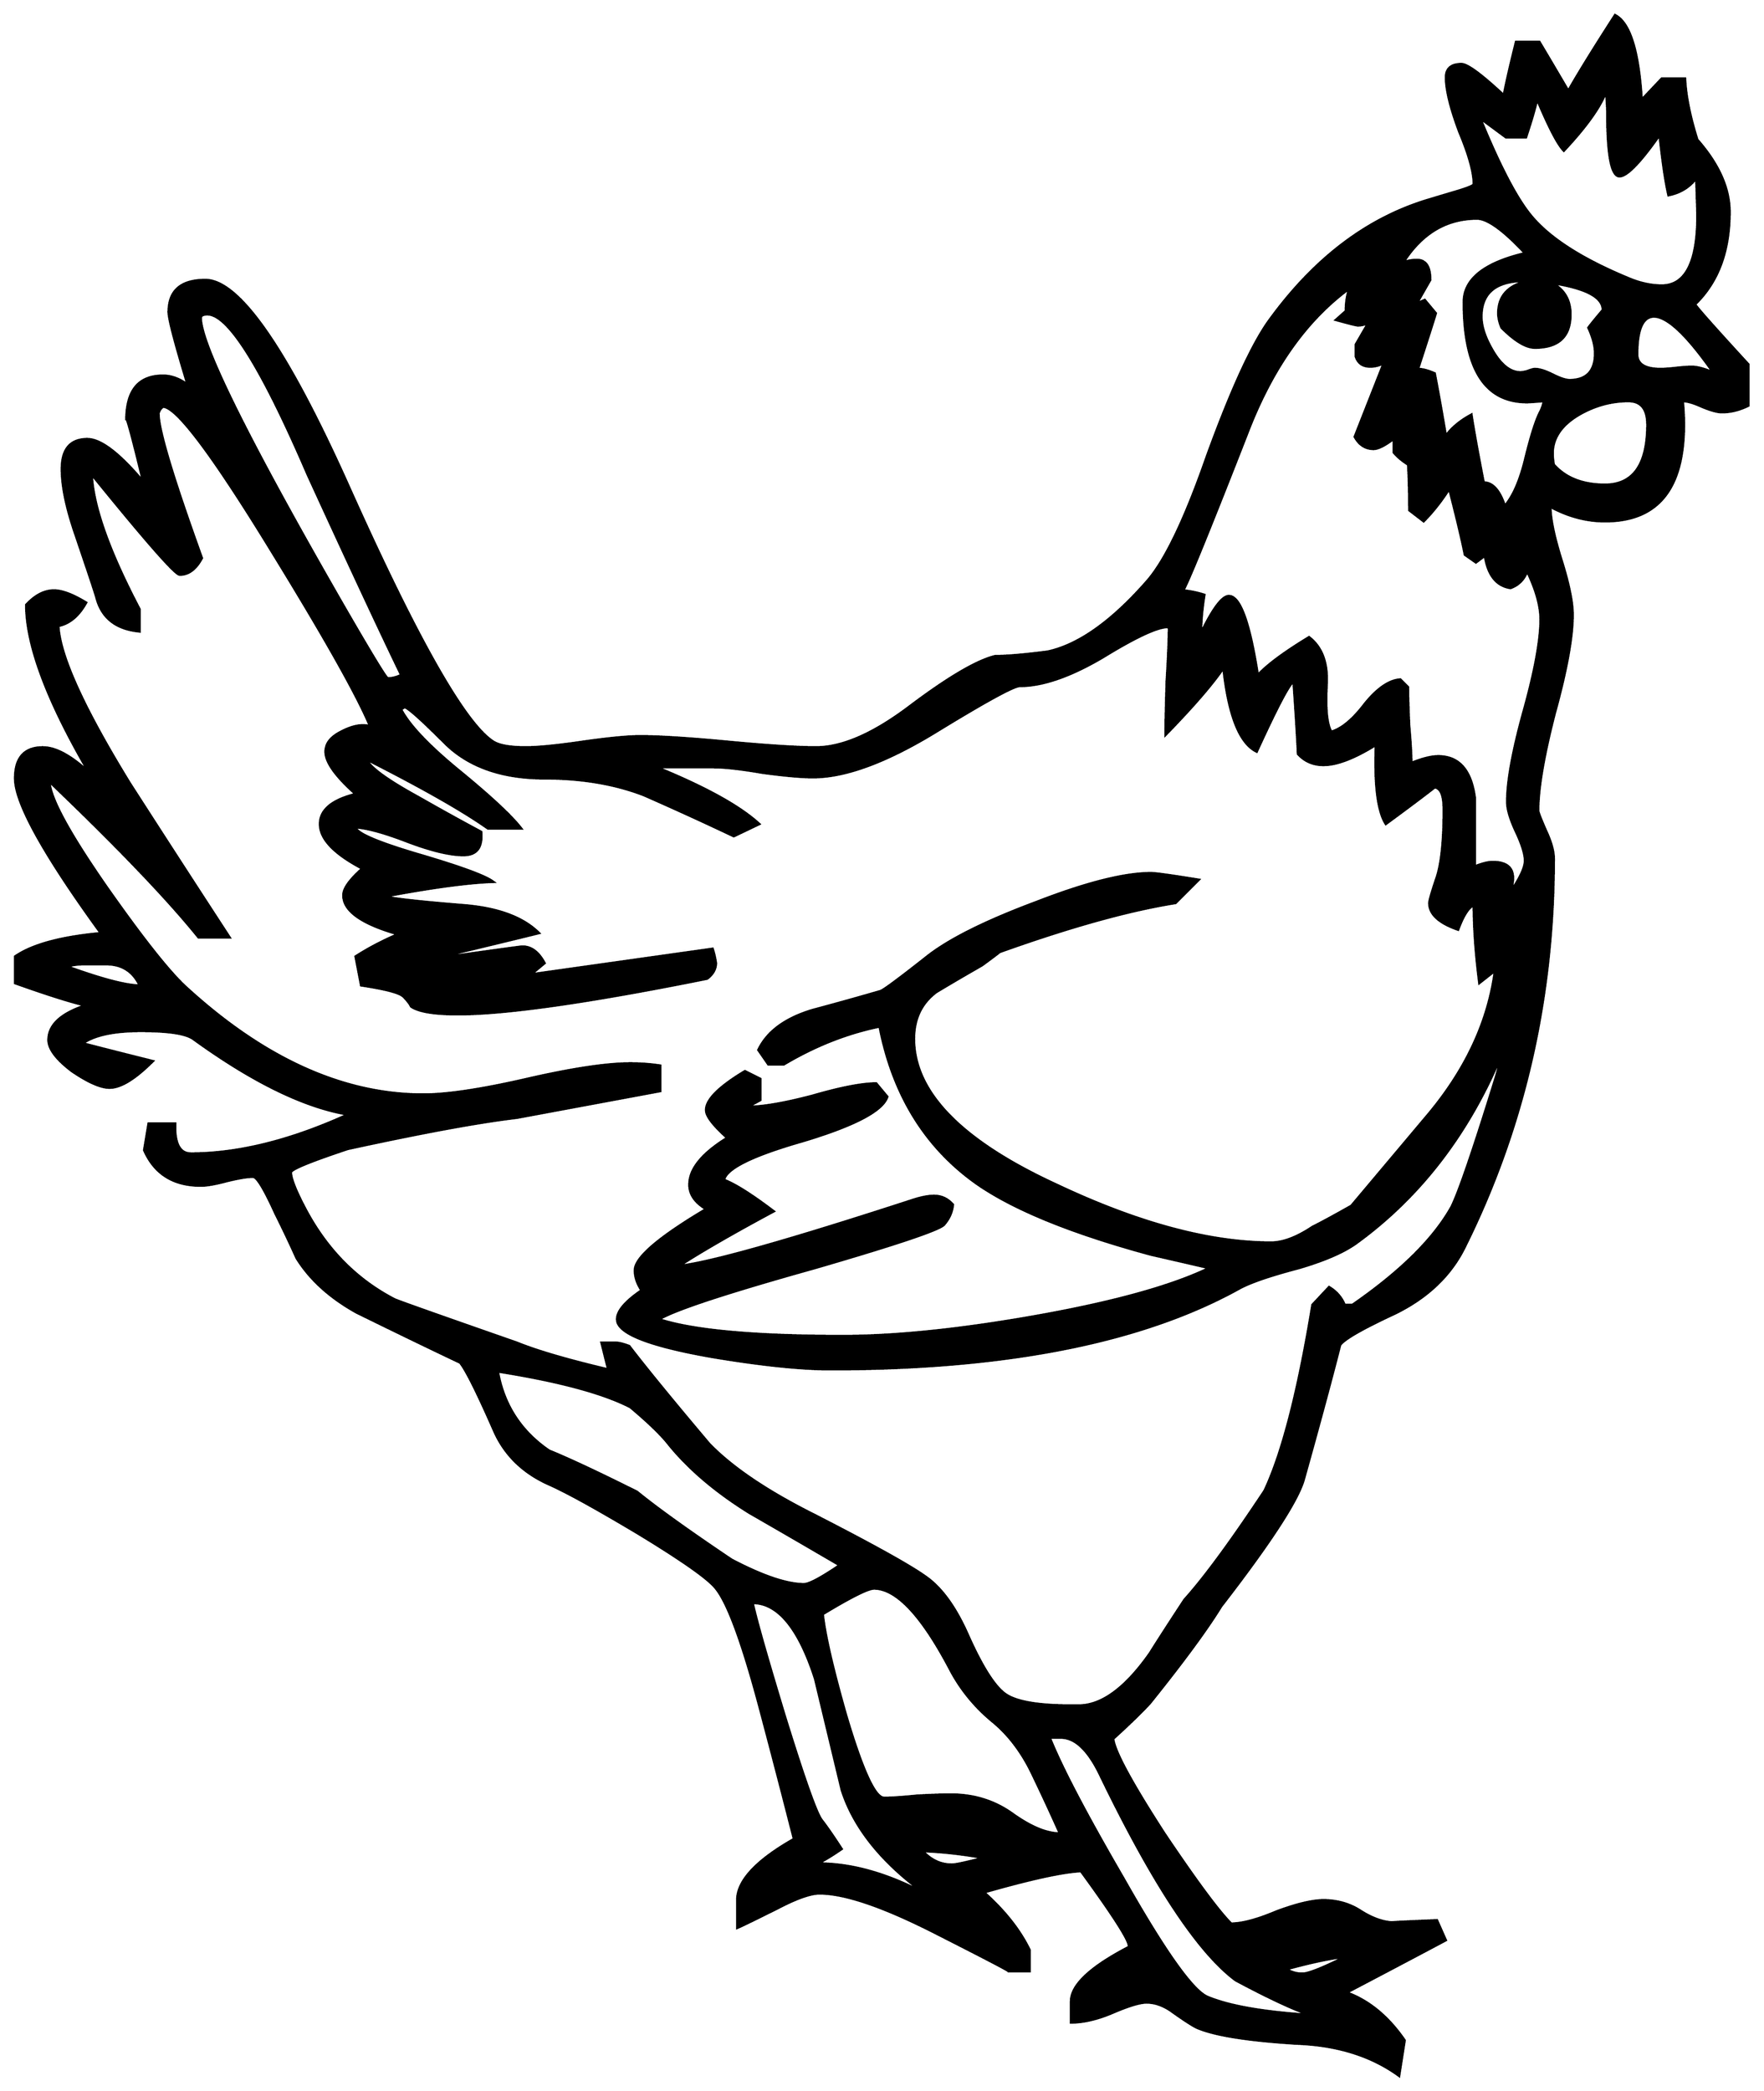 


\begin{tikzpicture}[y=0.80pt, x=0.80pt, yscale=-1.0, xscale=1.0, inner sep=0pt, outer sep=0pt]
\begin{scope}[shift={(100.0,1644.0)},nonzero rule]
  \path[draw=.,fill=.,line width=1.600pt] (1622.0,-1095.0) ..
    controls (1614.0,-1091.0) and (1606.0,-1089.0) ..
    (1598.0,-1089.0) .. controls (1594.0,-1089.0) and
    (1588.0,-1090.667) .. (1580.0,-1094.0) .. controls
    (1572.667,-1097.333) and (1567.0,-1099.0) .. (1563.0,-1099.0) ..
    controls (1563.667,-1091.0) and (1564.0,-1084.0) ..
    (1564.0,-1078.0) .. controls (1564.0,-1020.0) and
    (1540.333,-991.0) .. (1493.0,-991.0) .. controls
    (1476.333,-991.0) and (1460.0,-995.333) .. (1444.0,-1004.0) ..
    controls (1444.0,-993.333) and (1447.333,-977.333) ..
    (1454.0,-956.0) .. controls (1460.667,-934.667) and
    (1464.0,-918.333) .. (1464.0,-907.0) .. controls
    (1464.0,-887.0) and (1458.667,-857.667) .. (1448.0,-819.0) ..
    controls (1438.0,-780.333) and (1433.0,-751.0) ..
    (1433.0,-731.0) .. controls (1433.0,-729.667) and
    (1435.333,-723.667) .. (1440.0,-713.0) .. controls
    (1444.667,-703.0) and (1447.0,-694.667) .. (1447.0,-688.0) ..
    controls (1447.0,-562.0) and (1420.0,-445.0) ..
    (1366.0,-337.0) .. controls (1353.333,-312.333) and
    (1332.667,-293.0) .. (1304.0,-279.0) .. controls
    (1275.333,-265.667) and (1259.0,-256.333) .. (1255.0,-251.0) ..
    controls (1247.0,-219.667) and (1236.0,-179.0) ..
    (1222.0,-129.0) .. controls (1216.0,-109.667) and
    (1191.333,-72.0) .. (1148.0,-16.0) .. controls (1135.333,4.667)
    and (1114.0,33.667) .. (1084.0,71.0) .. controls (1076.667,79.0)
    and (1065.667,89.667) .. (1051.0,103.0) .. controls
    (1052.333,114.333) and (1067.667,142.667) .. (1097.0,188.0) ..
    controls (1125.667,230.667) and (1145.667,257.667) .. (1157.0,269.0)
    .. controls (1167.0,269.0) and (1180.667,265.333) ..
    (1198.0,258.0) .. controls (1216.0,251.333) and (1230.0,248.0)
    .. (1240.0,248.0) .. controls (1252.667,248.0) and
    (1264.0,251.333) .. (1274.0,258.0) .. controls (1284.667,264.667)
    and (1294.667,268.0) .. (1304.0,268.0) .. controls
    (1296.0,268.0) and (1308.667,267.333) .. (1342.0,266.0) --
    (1350.0,284.0) .. controls (1330.0,294.667) and (1300.333,310.333)
    .. (1261.0,331.0) .. controls (1281.0,338.333) and
    (1298.333,352.667) .. (1313.0,374.0) -- (1308.0,406.0) ..
    controls (1283.333,388.0) and (1252.667,378.333) .. (1216.0,377.0)
    .. controls (1172.667,374.333) and (1143.0,369.667) ..
    (1127.0,363.0) .. controls (1123.667,361.667) and (1116.333,357.0)
    .. (1105.0,349.0) .. controls (1097.0,343.0) and
    (1089.0,340.0) .. (1081.0,340.0) .. controls (1075.0,340.0)
    and (1065.0,343.0) .. (1051.0,349.0) .. controls
    (1037.0,355.0) and (1024.333,358.0) .. (1013.0,358.0) --
    (1013.0,339.0) .. controls (1013.0,324.333) and (1030.333,308.0)
    .. (1065.0,290.0) -- (1065.0,289.0) .. controls
    (1065.0,283.667) and (1050.667,261.333) .. (1022.0,222.0) ..
    controls (1006.0,222.667) and (977.0,229.0) .. (935.0,241.0)
    .. controls (953.667,257.667) and (967.333,275.0) .. (976.0,293.0)
    -- (976.0,312.0) -- (957.0,312.0) .. controls (958.333,312.0)
    and (936.0,300.333) .. (890.0,277.0) .. controls (844.0,253.667)
    and (809.667,242.0) .. (787.0,242.0) .. controls (779.0,242.0)
    and (766.667,246.333) .. (750.0,255.0) .. controls (728.667,265.667)
    and (716.333,271.667) .. (713.0,273.0) -- (713.0,248.0) ..
    controls (713.0,230.667) and (730.0,212.333) .. (764.0,193.0) ..
    controls (754.0,153.667) and (743.667,114.0) .. (733.0,74.0) ..
    controls (717.667,16.667) and (704.667,-18.667) .. (694.0,-32.0) ..
    controls (687.333,-40.667) and (663.667,-57.333) .. (623.0,-82.0) ..
    controls (585.0,-104.667) and (558.333,-119.333) .. (543.0,-126.0)
    .. controls (519.667,-136.667) and (503.333,-153.0) ..
    (494.0,-175.0) .. controls (479.333,-208.333) and (469.333,-228.333)
    .. (464.0,-235.0) .. controls (438.667,-247.0) and
    (407.667,-262.0) .. (371.0,-280.0) .. controls (347.0,-293.333)
    and (329.0,-309.667) .. (317.0,-329.0) .. controls
    (311.0,-342.333) and (304.667,-355.667) .. (298.0,-369.0) ..
    controls (288.0,-391.0) and (281.333,-402.0) .. (278.0,-402.0)
    .. controls (272.667,-402.0) and (264.667,-400.667) ..
    (254.0,-398.0) .. controls (244.0,-395.333) and (236.333,-394.0)
    .. (231.0,-394.0) .. controls (206.333,-394.0) and
    (189.333,-404.667) .. (180.0,-426.0) -- (184.0,-450.0) --
    (208.0,-450.0) .. controls (207.333,-432.0) and (212.0,-423.0)
    .. (222.0,-423.0) .. controls (264.667,-423.0) and
    (311.667,-434.667) .. (363.0,-458.0) .. controls (323.667,-464.667)
    and (277.333,-487.333) .. (224.0,-526.0) .. controls
    (217.333,-530.667) and (201.667,-533.0) .. (177.0,-533.0) ..
    controls (153.0,-533.0) and (135.667,-529.333) .. (125.0,-522.0)
    .. controls (140.333,-518.0) and (161.333,-512.667) ..
    (188.0,-506.0) .. controls (172.0,-490.0) and (159.0,-482.0)
    .. (149.0,-482.0) .. controls (141.0,-482.0) and
    (129.667,-487.0) .. (115.0,-497.0) .. controls (101.0,-507.667)
    and (94.0,-517.0) .. (94.0,-525.0) .. controls (94.0,-538.333)
    and (105.0,-548.667) .. (127.0,-556.0) .. controls
    (113.0,-559.333) and (92.0,-566.0) .. (64.0,-576.0) --
    (64.0,-600.0) .. controls (79.333,-610.667) and (105.0,-617.667)
    .. (141.0,-621.0) .. controls (89.667,-691.667) and
    (64.0,-738.0) .. (64.0,-760.0) .. controls (64.0,-778.667) and
    (72.333,-788.0) .. (89.0,-788.0) .. controls (100.333,-788.0)
    and (114.0,-780.667) .. (130.0,-766.0) .. controls
    (92.667,-830.0) and (74.0,-880.0) .. (74.0,-916.0) .. controls
    (82.0,-924.667) and (90.333,-929.0) .. (99.0,-929.0) .. controls
    (106.333,-929.0) and (116.0,-925.333) .. (128.0,-918.0) ..
    controls (121.333,-906.0) and (113.0,-899.0) .. (103.0,-897.0)
    .. controls (104.333,-870.333) and (125.667,-823.333) ..
    (167.0,-756.0) .. controls (197.0,-709.333) and (227.0,-663.0)
    .. (257.0,-617.0) -- (229.0,-617.0) .. controls
    (201.667,-651.0) and (157.0,-697.667) .. (95.0,-757.0) ..
    controls (95.667,-742.333) and (112.667,-711.0) .. (146.0,-663.0)
    .. controls (177.333,-618.333) and (200.667,-588.667) ..
    (216.0,-574.0) .. controls (286.667,-508.667) and (358.333,-476.0)
    .. (431.0,-476.0) .. controls (452.333,-476.0) and
    (483.333,-480.667) .. (524.0,-490.0) .. controls (564.667,-499.333)
    and (595.667,-504.0) .. (617.0,-504.0) .. controls
    (626.333,-504.0) and (635.333,-503.333) .. (644.0,-502.0) --
    (644.0,-479.0) .. controls (615.333,-473.667) and (572.333,-465.667)
    .. (515.0,-455.0) .. controls (481.0,-451.0) and
    (430.333,-441.667) .. (363.0,-427.0) .. controls (329.0,-415.667)
    and (312.0,-408.667) .. (312.0,-406.0) .. controls
    (312.0,-400.667) and (316.0,-390.333) .. (324.0,-375.0) ..
    controls (343.333,-337.667) and (370.333,-310.0) .. (405.0,-292.0)
    .. controls (407.667,-290.667) and (444.333,-277.667) ..
    (515.0,-253.0) .. controls (533.0,-245.667) and (560.333,-237.667)
    .. (597.0,-229.0) -- (591.0,-253.0) -- (604.0,-253.0) ..
    controls (606.667,-253.0) and (610.667,-252.0) .. (616.0,-250.0)
    .. controls (631.333,-230.0) and (655.333,-200.667) ..
    (688.0,-162.0) .. controls (708.667,-140.667) and (740.333,-119.333)
    .. (783.0,-98.0) .. controls (835.0,-71.333) and (868.0,-53.0)
    .. (882.0,-43.0) .. controls (896.667,-33.0) and (909.667,-15.0)
    .. (921.0,11.0) .. controls (933.0,37.667) and (943.667,54.667) ..
    (953.0,62.0) .. controls (962.333,69.333) and (982.333,73.0) ..
    (1013.0,73.0) -- (1020.0,73.0) .. controls (1040.667,73.0) and
    (1062.0,57.333) .. (1084.0,26.0) .. controls (1090.667,15.333) and
    (1101.0,-0.667) .. (1115.0,-22.0) .. controls (1133.0,-42.0)
    and (1157.0,-74.667) .. (1187.0,-120.0) .. controls
    (1203.0,-154.0) and (1217.333,-209.667) .. (1230.0,-287.0) --
    (1245.0,-303.0) .. controls (1251.667,-299.0) and
    (1256.333,-293.667) .. (1259.0,-287.0) -- (1266.0,-287.0) ..
    controls (1309.333,-317.0) and (1339.0,-346.333) ..
    (1355.0,-375.0) .. controls (1361.667,-388.333) and
    (1375.0,-427.333) .. (1395.0,-492.0) .. controls
    (1397.667,-501.333) and (1399.667,-508.667) .. (1401.0,-514.0) ..
    controls (1371.0,-441.333) and (1327.0,-384.0) ..
    (1269.0,-342.0) .. controls (1257.667,-334.0) and
    (1240.667,-326.667) .. (1218.0,-320.0) .. controls
    (1192.667,-313.333) and (1175.0,-307.333) .. (1165.0,-302.0) ..
    controls (1077.667,-253.333) and (955.0,-229.0) ..
    (797.0,-229.0) .. controls (770.333,-229.0) and (735.0,-232.667)
    .. (691.0,-240.0) .. controls (633.667,-250.0) and
    (605.0,-261.333) .. (605.0,-274.0) .. controls (605.0,-281.333)
    and (612.333,-290.0) .. (627.0,-300.0) .. controls
    (623.0,-306.0) and (621.0,-312.0) .. (621.0,-318.0) ..
    controls (621.0,-329.333) and (642.333,-347.667) .. (685.0,-373.0)
    .. controls (675.0,-379.0) and (670.0,-386.333) ..
    (670.0,-395.0) .. controls (670.0,-409.0) and (681.333,-423.0)
    .. (704.0,-437.0) .. controls (691.333,-448.333) and
    (685.0,-456.667) .. (685.0,-462.0) .. controls (685.0,-471.333)
    and (696.667,-483.0) .. (720.0,-497.0) -- (734.0,-490.0) --
    (734.0,-471.0) -- (723.0,-465.0) .. controls (736.333,-465.0)
    and (755.667,-468.333) .. (781.0,-475.0) .. controls
    (806.333,-482.333) and (825.333,-486.0) .. (838.0,-486.0) --
    (848.0,-474.0) .. controls (844.0,-461.333) and (818.667,-448.0)
    .. (772.0,-434.0) .. controls (725.333,-420.667) and
    (701.667,-408.667) .. (701.0,-398.0) -- (702.0,-399.0) ..
    controls (712.0,-395.0) and (726.667,-385.667) .. (746.0,-371.0)
    .. controls (710.0,-351.667) and (681.667,-335.333) ..
    (661.0,-322.0) .. controls (689.667,-325.333) and (759.333,-345.0)
    .. (870.0,-381.0) .. controls (878.0,-383.667) and
    (884.667,-385.0) .. (890.0,-385.0) .. controls (896.667,-385.0)
    and (902.333,-382.333) .. (907.0,-377.0) .. controls
    (906.333,-370.333) and (903.667,-364.333) .. (899.0,-359.0) ..
    controls (895.0,-354.333) and (856.333,-341.333) .. (783.0,-320.0)
    .. controls (704.333,-298.0) and (657.667,-282.667) ..
    (643.0,-274.0) .. controls (673.667,-264.0) and (728.667,-259.0)
    .. (808.0,-259.0) .. controls (854.667,-259.0) and
    (910.667,-264.667) .. (976.0,-276.0) .. controls (1048.667,-288.667)
    and (1102.333,-303.333) .. (1137.0,-320.0) .. controls
    (1125.667,-322.667) and (1108.333,-326.667) .. (1085.0,-332.0) ..
    controls (1013.667,-351.333) and (961.333,-372.667) ..
    (928.0,-396.0) .. controls (882.0,-428.667) and (853.0,-475.667)
    .. (841.0,-537.0) .. controls (811.667,-531.0) and
    (783.0,-519.667) .. (755.0,-503.0) -- (741.0,-503.0) --
    (732.0,-516.0) .. controls (740.0,-532.667) and (756.333,-544.667)
    .. (781.0,-552.0) .. controls (801.0,-557.333) and
    (821.333,-563.0) .. (842.0,-569.0) .. controls (845.333,-570.333)
    and (859.667,-581.0) .. (885.0,-601.0) .. controls
    (905.0,-616.333) and (937.333,-632.333) .. (982.0,-649.0) ..
    controls (1026.667,-666.333) and (1061.0,-675.0) ..
    (1085.0,-675.0) .. controls (1089.0,-675.0) and
    (1103.333,-673.0) .. (1128.0,-669.0) -- (1107.0,-648.0) ..
    controls (1065.0,-641.333) and (1012.333,-626.667) ..
    (949.0,-604.0) .. controls (945.667,-601.333) and (940.333,-597.333)
    .. (933.0,-592.0) .. controls (919.0,-584.0) and
    (905.333,-576.0) .. (892.0,-568.0) .. controls (878.667,-558.0)
    and (872.0,-544.0) .. (872.0,-526.0) .. controls
    (872.0,-478.0) and (914.667,-434.333) .. (1000.0,-395.0) ..
    controls (1073.333,-360.333) and (1137.667,-343.0) ..
    (1193.0,-343.0) .. controls (1203.667,-343.0) and
    (1216.0,-347.667) .. (1230.0,-357.0) .. controls
    (1238.0,-361.0) and (1249.667,-367.333) .. (1265.0,-376.0) ..
    controls (1265.0,-376.0) and (1288.0,-403.333) ..
    (1334.0,-458.0) .. controls (1368.0,-498.667) and
    (1388.0,-541.667) .. (1394.0,-587.0) -- (1380.0,-576.0) ..
    controls (1376.667,-602.0) and (1375.0,-625.333) ..
    (1375.0,-646.0) .. controls (1370.333,-644.0) and
    (1365.667,-636.667) .. (1361.0,-624.0) .. controls
    (1343.667,-630.0) and (1335.0,-638.0) .. (1335.0,-648.0) ..
    controls (1335.0,-650.0) and (1337.0,-657.0) ..
    (1341.0,-669.0) .. controls (1345.667,-681.667) and
    (1348.0,-702.667) .. (1348.0,-732.0) .. controls
    (1348.0,-744.667) and (1345.333,-751.333) .. (1340.0,-752.0) ..
    controls (1330.667,-744.667) and (1316.0,-733.667) ..
    (1296.0,-719.0) .. controls (1288.667,-730.333) and
    (1285.667,-754.0) .. (1287.0,-790.0) .. controls
    (1267.667,-778.0) and (1252.0,-772.0) .. (1240.0,-772.0) ..
    controls (1230.667,-772.0) and (1223.0,-775.333) ..
    (1217.0,-782.0) .. controls (1216.333,-796.667) and
    (1215.0,-818.333) .. (1213.0,-847.0) .. controls
    (1209.0,-844.333) and (1198.0,-823.333) .. (1180.0,-784.0) ..
    controls (1164.667,-791.333) and (1154.667,-816.333) ..
    (1150.0,-859.0) .. controls (1140.0,-844.333) and
    (1122.667,-824.333) .. (1098.0,-799.0) .. controls
    (1098.0,-809.0) and (1098.333,-825.0) .. (1099.0,-847.0) ..
    controls (1100.333,-869.0) and (1101.0,-885.0) ..
    (1101.0,-895.0) -- (1100.0,-896.0) .. controls
    (1090.667,-896.0) and (1071.333,-887.0) .. (1042.0,-869.0) ..
    controls (1012.667,-851.667) and (987.667,-843.0) ..
    (967.0,-843.0) .. controls (961.667,-843.0) and (936.667,-829.333)
    .. (892.0,-802.0) .. controls (847.333,-774.667) and
    (810.333,-761.0) .. (781.0,-761.0) .. controls (771.0,-761.0)
    and (756.0,-762.333) .. (736.0,-765.0) .. controls
    (716.667,-768.333) and (702.0,-770.0) .. (692.0,-770.0) --
    (641.0,-770.0) .. controls (685.0,-752.0) and (715.667,-735.0)
    .. (733.0,-719.0) -- (710.0,-708.0) .. controls
    (683.333,-720.667) and (656.333,-733.0) .. (629.0,-745.0) ..
    controls (603.0,-755.0) and (573.333,-760.0) .. (540.0,-760.0)
    .. controls (501.333,-760.0) and (471.333,-770.667) ..
    (450.0,-792.0) .. controls (428.667,-813.333) and (416.667,-824.0)
    .. (414.0,-824.0) -- (411.0,-822.0) .. controls
    (418.333,-808.0) and (435.333,-790.0) .. (462.0,-768.0) ..
    controls (491.333,-744.0) and (510.333,-726.333) .. (519.0,-715.0)
    -- (489.0,-715.0) .. controls (466.333,-731.0) and
    (430.0,-751.667) .. (380.0,-777.0) .. controls (383.333,-769.667)
    and (399.0,-758.333) .. (427.0,-743.0) .. controls
    (445.667,-732.333) and (464.333,-722.0) .. (483.0,-712.0) ..
    controls (484.333,-698.0) and (479.0,-691.0) .. (467.0,-691.0)
    .. controls (455.0,-691.0) and (438.333,-695.0) ..
    (417.0,-703.0) .. controls (396.333,-711.0) and (380.667,-715.333)
    .. (370.0,-716.0) .. controls (371.333,-710.667) and
    (390.0,-702.667) .. (426.0,-692.0) .. controls (464.667,-680.667)
    and (487.333,-672.333) .. (494.0,-667.0) .. controls
    (472.0,-666.333) and (439.667,-662.0) .. (397.0,-654.0) ..
    controls (403.667,-652.0) and (427.667,-649.333) .. (469.0,-646.0)
    .. controls (499.0,-643.333) and (521.0,-635.0) ..
    (535.0,-621.0) .. controls (521.667,-617.667) and (490.0,-610.0)
    .. (440.0,-598.0) .. controls (492.0,-605.333) and
    (518.667,-609.0) .. (520.0,-609.0) .. controls (528.0,-609.0)
    and (534.667,-604.0) .. (540.0,-594.0) -- (528.0,-584.0) --
    (691.0,-607.0) .. controls (692.333,-603.0) and (693.333,-598.667)
    .. (694.0,-594.0) .. controls (694.0,-588.667) and
    (691.333,-584.0) .. (686.0,-580.0) .. controls (580.0,-558.667)
    and (505.333,-548.0) .. (462.0,-548.0) .. controls
    (440.667,-548.0) and (426.667,-550.333) .. (420.0,-555.0) ..
    controls (418.667,-557.667) and (416.333,-560.667) .. (413.0,-564.0)
    .. controls (409.667,-567.333) and (397.0,-570.667) ..
    (375.0,-574.0) -- (370.0,-600.0) .. controls (381.333,-607.333)
    and (394.0,-614.0) .. (408.0,-620.0) .. controls
    (375.333,-629.333) and (359.0,-641.0) .. (359.0,-655.0) ..
    controls (359.0,-661.0) and (364.667,-669.0) .. (376.0,-679.0)
    .. controls (350.667,-692.333) and (338.0,-705.667) ..
    (338.0,-719.0) .. controls (338.0,-731.667) and (348.667,-740.667)
    .. (370.0,-746.0) .. controls (352.0,-762.0) and
    (343.0,-774.667) .. (343.0,-784.0) .. controls (343.0,-791.333)
    and (347.667,-797.333) .. (357.0,-802.0) .. controls
    (367.0,-807.333) and (375.667,-809.0) .. (383.0,-807.0) ..
    controls (371.667,-834.333) and (342.0,-887.0) .. (294.0,-965.0)
    .. controls (241.333,-1051.0) and (209.0,-1094.0) ..
    (197.0,-1094.0) .. controls (195.0,-1092.667) and
    (193.667,-1090.667) .. (193.0,-1088.0) .. controls
    (193.0,-1073.333) and (206.0,-1030.0) .. (232.0,-958.0) ..
    controls (226.667,-948.0) and (220.0,-943.0) .. (212.0,-943.0)
    .. controls (208.0,-943.0) and (181.667,-973.0) ..
    (133.0,-1033.0) .. controls (134.333,-1004.333) and
    (148.667,-964.0) .. (176.0,-912.0) -- (176.0,-892.0) ..
    controls (154.667,-894.0) and (141.667,-904.333) .. (137.0,-923.0)
    .. controls (135.667,-927.667) and (129.333,-946.667) ..
    (118.0,-980.0) .. controls (110.0,-1003.333) and
    (106.0,-1022.667) .. (106.0,-1038.0) .. controls
    (106.0,-1056.0) and (113.667,-1065.0) .. (129.0,-1065.0) ..
    controls (141.0,-1065.0) and (157.667,-1052.333) ..
    (179.0,-1027.0) .. controls (169.0,-1068.333) and
    (164.0,-1086.667) .. (164.0,-1082.0) .. controls
    (164.0,-1108.667) and (175.0,-1122.0) .. (197.0,-1122.0) ..
    controls (204.333,-1122.0) and (211.667,-1119.333) ..
    (219.0,-1114.0) .. controls (207.667,-1151.333) and
    (202.0,-1173.0) .. (202.0,-1179.0) .. controls
    (202.0,-1198.333) and (213.0,-1208.0) .. (235.0,-1208.0) ..
    controls (265.667,-1208.0) and (309.0,-1145.333) ..
    (365.0,-1020.0) .. controls (425.667,-884.667) and
    (468.667,-809.0) .. (494.0,-793.0) .. controls (499.333,-789.667)
    and (509.0,-788.0) .. (523.0,-788.0) .. controls
    (534.333,-788.0) and (551.333,-789.667) .. (574.0,-793.0) ..
    controls (597.333,-796.333) and (614.667,-798.0) .. (626.0,-798.0)
    .. controls (643.333,-798.0) and (669.667,-796.333) ..
    (705.0,-793.0) .. controls (740.333,-789.667) and (766.667,-788.0)
    .. (784.0,-788.0) .. controls (807.333,-788.0) and
    (835.0,-800.0) .. (867.0,-824.0) .. controls (902.333,-850.667)
    and (928.333,-866.0) .. (945.0,-870.0) .. controls
    (955.667,-870.0) and (971.333,-871.333) .. (992.0,-874.0) ..
    controls (1020.0,-880.0) and (1050.0,-901.333) ..
    (1082.0,-938.0) .. controls (1098.0,-956.667) and
    (1115.667,-993.667) .. (1135.0,-1049.0) .. controls
    (1156.333,-1107.667) and (1174.667,-1148.0) .. (1190.0,-1170.0) ..
    controls (1230.667,-1226.667) and (1278.667,-1263.333) ..
    (1334.0,-1280.0) -- (1354.0,-1286.0) .. controls
    (1368.0,-1290.0) and (1375.0,-1292.667) .. (1375.0,-1294.0) ..
    controls (1375.0,-1304.667) and (1370.667,-1320.333) ..
    (1362.0,-1341.0) .. controls (1354.0,-1362.333) and
    (1350.0,-1378.667) .. (1350.0,-1390.0) .. controls
    (1350.0,-1398.0) and (1354.667,-1402.0) .. (1364.0,-1402.0) ..
    controls (1369.333,-1402.0) and (1382.0,-1392.667) ..
    (1402.0,-1374.0) .. controls (1404.0,-1384.667) and
    (1407.667,-1400.667) .. (1413.0,-1422.0) -- (1434.0,-1422.0) ..
    controls (1440.0,-1412.0) and (1448.667,-1397.333) ..
    (1460.0,-1378.0) .. controls (1468.667,-1393.333) and
    (1482.667,-1416.0) .. (1502.0,-1446.0) .. controls
    (1515.333,-1439.333) and (1523.333,-1414.0) .. (1526.0,-1370.0) --
    (1544.0,-1389.0) -- (1565.0,-1389.0) .. controls
    (1565.667,-1373.667) and (1569.333,-1355.333) .. (1576.0,-1334.0) ..
    controls (1595.333,-1312.0) and (1605.0,-1290.333) ..
    (1605.0,-1269.0) .. controls (1605.0,-1233.667) and
    (1594.667,-1206.0) .. (1574.0,-1186.0) .. controls
    (1576.0,-1182.667) and (1592.0,-1164.667) .. (1622.0,-1132.0) --
    (1622.0,-1095.0) -- cycle(1576.0,-1266.0) .. controls
    (1576.0,-1267.333) and (1575.667,-1278.0) .. (1575.0,-1298.0) --
    (1574.0,-1298.0) .. controls (1568.0,-1290.667) and
    (1560.0,-1286.0) .. (1550.0,-1284.0) .. controls
    (1547.333,-1295.333) and (1544.667,-1313.333) .. (1542.0,-1338.0) ..
    controls (1524.667,-1313.333) and (1512.667,-1301.0) ..
    (1506.0,-1301.0) .. controls (1498.667,-1301.0) and
    (1495.0,-1320.0) .. (1495.0,-1358.0) .. controls
    (1495.0,-1361.333) and (1494.667,-1367.667) .. (1494.0,-1377.0) ..
    controls (1488.667,-1363.0) and (1476.0,-1345.333) ..
    (1456.0,-1324.0) .. controls (1450.667,-1329.333) and
    (1442.667,-1344.667) .. (1432.0,-1370.0) .. controls
    (1430.0,-1361.333) and (1426.667,-1350.0) .. (1422.0,-1336.0) --
    (1404.0,-1336.0) -- (1381.0,-1353.0) .. controls
    (1399.0,-1309.0) and (1414.667,-1279.333) .. (1428.0,-1264.0) ..
    controls (1444.667,-1244.667) and (1473.0,-1226.667) ..
    (1513.0,-1210.0) .. controls (1523.667,-1205.333) and
    (1534.0,-1203.0) .. (1544.0,-1203.0) .. controls
    (1565.333,-1203.0) and (1576.0,-1224.0) .. (1576.0,-1266.0) --
    cycle(1590.0,-1125.0) .. controls (1566.667,-1158.333) and
    (1549.0,-1175.0) .. (1537.0,-1175.0) .. controls
    (1527.0,-1175.0) and (1522.0,-1163.667) .. (1522.0,-1141.0) ..
    controls (1522.0,-1132.333) and (1529.0,-1128.0) ..
    (1543.0,-1128.0) .. controls (1546.333,-1128.0) and
    (1551.0,-1128.333) .. (1557.0,-1129.0) .. controls
    (1563.0,-1129.667) and (1567.667,-1130.0) .. (1571.0,-1130.0) ..
    controls (1575.667,-1130.0) and (1582.0,-1128.333) ..
    (1590.0,-1125.0) -- cycle(1491.0,-1181.0) .. controls
    (1491.0,-1192.333) and (1476.0,-1200.333) .. (1446.0,-1205.0) ..
    controls (1456.667,-1199.0) and (1462.0,-1189.667) ..
    (1462.0,-1177.0) .. controls (1462.0,-1157.0) and
    (1451.333,-1147.0) .. (1430.0,-1147.0) .. controls
    (1422.0,-1147.0) and (1412.0,-1153.0) .. (1400.0,-1165.0) ..
    controls (1398.0,-1169.667) and (1397.0,-1174.0) ..
    (1397.0,-1178.0) .. controls (1397.0,-1193.333) and
    (1405.667,-1203.0) .. (1423.0,-1207.0) -- (1421.0,-1207.0) ..
    controls (1395.0,-1207.0) and (1382.0,-1196.333) ..
    (1382.0,-1175.0) .. controls (1382.0,-1165.667) and
    (1385.667,-1155.0) .. (1393.0,-1143.0) .. controls
    (1400.333,-1131.0) and (1408.333,-1125.0) .. (1417.0,-1125.0) ..
    controls (1418.333,-1125.0) and (1420.333,-1125.333) ..
    (1423.0,-1126.0) .. controls (1426.333,-1127.333) and
    (1428.667,-1128.0) .. (1430.0,-1128.0) .. controls
    (1434.0,-1128.0) and (1439.333,-1126.333) .. (1446.0,-1123.0) ..
    controls (1452.667,-1119.667) and (1457.667,-1118.0) ..
    (1461.0,-1118.0) .. controls (1476.333,-1118.0) and
    (1484.0,-1126.0) .. (1484.0,-1142.0) .. controls
    (1484.0,-1148.667) and (1482.0,-1156.333) .. (1478.0,-1165.0) ..
    controls (1479.333,-1167.0) and (1483.667,-1172.333) ..
    (1491.0,-1181.0) -- cycle(1531.0,-1078.0) .. controls
    (1531.0,-1092.0) and (1525.333,-1099.0) .. (1514.0,-1099.0) ..
    controls (1498.667,-1099.0) and (1484.0,-1095.0) ..
    (1470.0,-1087.0) .. controls (1454.0,-1077.667) and
    (1446.0,-1066.0) .. (1446.0,-1052.0) .. controls
    (1446.0,-1049.333) and (1446.333,-1046.0) .. (1447.0,-1042.0) ..
    controls (1457.667,-1030.0) and (1473.0,-1024.0) ..
    (1493.0,-1024.0) .. controls (1518.333,-1024.0) and
    (1531.0,-1042.0) .. (1531.0,-1078.0) --
    cycle(1438.0,-1099.0) .. controls (1429.333,-1098.333) and
    (1424.333,-1098.0) .. (1423.0,-1098.0) .. controls
    (1385.0,-1098.0) and (1366.0,-1128.0) .. (1366.0,-1188.0) ..
    controls (1366.0,-1208.667) and (1384.333,-1223.333) ..
    (1421.0,-1232.0) .. controls (1401.667,-1252.667) and
    (1387.333,-1263.0) .. (1378.0,-1263.0) .. controls
    (1350.667,-1263.0) and (1328.667,-1250.0) .. (1312.0,-1224.0) ..
    controls (1316.0,-1225.333) and (1320.0,-1226.0) ..
    (1324.0,-1226.0) .. controls (1332.0,-1226.0) and
    (1336.0,-1220.0) .. (1336.0,-1208.0) .. controls
    (1333.333,-1203.333) and (1329.333,-1196.333) .. (1324.0,-1187.0) --
    (1331.0,-1190.0) -- (1341.0,-1178.0) .. controls
    (1339.0,-1171.333) and (1333.667,-1154.667) .. (1325.0,-1128.0) ..
    controls (1329.0,-1128.0) and (1334.0,-1126.667) ..
    (1340.0,-1124.0) .. controls (1343.333,-1106.667) and
    (1346.667,-1088.0) .. (1350.0,-1068.0) .. controls
    (1355.333,-1075.333) and (1363.0,-1081.667) .. (1373.0,-1087.0) ..
    controls (1375.0,-1073.667) and (1378.667,-1053.333) ..
    (1384.0,-1026.0) .. controls (1392.0,-1026.0) and
    (1398.333,-1019.0) .. (1403.0,-1005.0) .. controls
    (1410.333,-1013.667) and (1416.333,-1027.333) .. (1421.0,-1046.0) ..
    controls (1426.333,-1068.0) and (1431.0,-1082.667) ..
    (1435.0,-1090.0) .. controls (1436.333,-1092.667) and
    (1437.333,-1095.667) .. (1438.0,-1099.0) -- cycle(1435.0,-903.0)
    .. controls (1435.0,-915.0) and (1431.0,-929.333) ..
    (1423.0,-946.0) .. controls (1420.333,-938.667) and
    (1415.333,-933.667) .. (1408.0,-931.0) .. controls
    (1395.333,-933.0) and (1387.667,-942.667) .. (1385.0,-960.0) --
    (1377.0,-954.0) -- (1367.0,-961.0) .. controls
    (1364.333,-974.333) and (1359.667,-994.0) .. (1353.0,-1020.0) ..
    controls (1345.667,-1008.667) and (1338.0,-999.0) ..
    (1330.0,-991.0) -- (1317.0,-1001.0) .. controls
    (1317.0,-1017.0) and (1316.667,-1030.667) .. (1316.0,-1042.0) ..
    controls (1310.667,-1045.333) and (1306.333,-1049.0) ..
    (1303.0,-1053.0) -- (1303.0,-1065.0) .. controls
    (1295.0,-1059.0) and (1289.0,-1056.0) .. (1285.0,-1056.0) ..
    controls (1277.667,-1056.0) and (1272.0,-1059.667) ..
    (1268.0,-1067.0) -- (1294.0,-1133.0) .. controls
    (1290.0,-1131.0) and (1286.0,-1130.0) .. (1282.0,-1130.0) ..
    controls (1275.333,-1130.0) and (1271.0,-1133.0) ..
    (1269.0,-1139.0) -- (1269.0,-1150.0) -- (1280.0,-1169.0) ..
    controls (1276.667,-1167.667) and (1273.667,-1167.0) ..
    (1271.0,-1167.0) .. controls (1269.667,-1167.0) and
    (1263.0,-1168.667) .. (1251.0,-1172.0) -- (1260.0,-1180.0) ..
    controls (1260.0,-1187.333) and (1261.0,-1194.0) ..
    (1263.0,-1200.0) .. controls (1225.0,-1172.0) and
    (1195.0,-1130.0) .. (1173.0,-1074.0) .. controls
    (1138.333,-985.333) and (1118.667,-937.0) .. (1114.0,-929.0) ..
    controls (1120.667,-928.333) and (1127.0,-927.0) ..
    (1133.0,-925.0) .. controls (1131.0,-912.333) and
    (1130.0,-901.0) .. (1130.0,-891.0) .. controls
    (1140.667,-913.0) and (1149.0,-924.0) .. (1155.0,-924.0) ..
    controls (1165.0,-924.0) and (1173.667,-900.333) ..
    (1181.0,-853.0) .. controls (1189.667,-862.333) and
    (1205.0,-873.667) .. (1227.0,-887.0) .. controls
    (1238.333,-878.333) and (1243.667,-864.667) .. (1243.0,-846.0) ..
    controls (1241.667,-823.333) and (1243.0,-808.667) ..
    (1247.0,-802.0) .. controls (1256.333,-804.667) and
    (1266.333,-813.0) .. (1277.0,-827.0) .. controls
    (1288.333,-841.0) and (1299.0,-848.333) .. (1309.0,-849.0) --
    (1316.0,-842.0) .. controls (1316.0,-834.667) and
    (1316.333,-823.333) .. (1317.0,-808.0) .. controls
    (1318.333,-792.667) and (1319.0,-781.333) .. (1319.0,-774.0) ..
    controls (1329.0,-778.0) and (1337.0,-780.0) ..
    (1343.0,-780.0) .. controls (1361.667,-780.0) and
    (1372.667,-767.667) .. (1376.0,-743.0) .. controls
    (1376.0,-744.333) and (1376.0,-725.0) .. (1376.0,-685.0) --
    (1376.0,-681.0) .. controls (1382.667,-683.667) and
    (1388.0,-685.0) .. (1392.0,-685.0) .. controls
    (1408.667,-685.0) and (1414.0,-676.0) .. (1408.0,-658.0) ..
    controls (1416.667,-670.667) and (1421.0,-680.0) ..
    (1421.0,-686.0) .. controls (1421.0,-692.0) and
    (1418.333,-700.667) .. (1413.0,-712.0) .. controls
    (1407.667,-723.333) and (1405.0,-732.333) .. (1405.0,-739.0) ..
    controls (1405.0,-757.667) and (1410.0,-785.0) ..
    (1420.0,-821.0) .. controls (1430.0,-857.0) and
    (1435.0,-884.333) .. (1435.0,-903.0) -- cycle(411.0,-853.0) ..
    controls (391.667,-893.0) and (363.667,-953.0) ..
    (327.0,-1033.0) .. controls (285.667,-1129.0) and
    (255.667,-1177.0) .. (237.0,-1177.0) .. controls
    (233.0,-1177.0) and (231.0,-1176.0) .. (231.0,-1174.0) ..
    controls (231.0,-1150.0) and (274.0,-1063.333) ..
    (360.0,-914.0) .. controls (384.667,-871.333) and (397.667,-850.0)
    .. (399.0,-850.0) .. controls (403.0,-850.0) and
    (407.0,-851.0) .. (411.0,-853.0) -- cycle(1259.0,299.0) ..
    controls (1246.333,300.333) and (1229.0,304.0) .. (1207.0,310.0)
    .. controls (1211.0,312.667) and (1215.667,314.0) ..
    (1221.0,314.0) .. controls (1226.333,314.0) and (1239.0,309.0)
    .. (1259.0,299.0) -- cycle(1227.0,351.0) .. controls
    (1211.667,345.667) and (1189.667,335.333) .. (1161.0,320.0) ..
    controls (1127.0,294.667) and (1086.333,233.0) .. (1039.0,135.0)
    .. controls (1028.333,113.0) and (1016.667,102.0) ..
    (1004.0,102.0) -- (994.0,102.0) .. controls (1004.667,128.667)
    and (1026.667,170.667) .. (1060.0,228.0) .. controls
    (1097.333,294.0) and (1122.667,329.667) .. (1136.0,335.0) ..
    controls (1155.333,343.0) and (1185.667,348.333) .. (1227.0,351.0)
    -- cycle(1003.0,188.0) .. controls (995.0,170.0) and
    (986.333,151.333) .. (977.0,132.0) .. controls (967.667,113.333) and
    (956.0,98.333) .. (942.0,87.0) .. controls (926.0,73.667) and
    (913.333,58.0) .. (904.0,40.0) .. controls (878.667,-8.0) and
    (856.0,-32.0) .. (836.0,-32.0) .. controls (830.667,-32.0) and
    (815.333,-24.333) .. (790.0,-9.0) .. controls (792.0,9.667) and
    (799.0,40.0) .. (811.0,82.0) .. controls (825.667,131.333) and
    (837.0,156.0) .. (845.0,156.0) .. controls (851.667,156.0) and
    (861.667,155.333) .. (875.0,154.0) .. controls (888.333,153.333) and
    (898.333,153.0) .. (905.0,153.0) .. controls (925.667,153.0) and
    (944.0,158.667) .. (960.0,170.0) .. controls (976.667,182.0) and
    (991.0,188.0) .. (1003.0,188.0) -- cycle(805.0,-53.0) ..
    controls (777.667,-69.0) and (750.667,-84.667) .. (724.0,-100.0)
    .. controls (694.0,-118.667) and (670.0,-139.0) ..
    (652.0,-161.0) .. controls (645.333,-169.667) and (633.667,-181.0)
    .. (617.0,-195.0) .. controls (592.333,-207.667) and
    (552.667,-218.333) .. (498.0,-227.0) .. controls (503.333,-197.0)
    and (518.667,-173.333) .. (544.0,-156.0) .. controls
    (562.0,-148.667) and (588.333,-136.333) .. (623.0,-119.0) ..
    controls (641.0,-104.333) and (669.333,-84.0) .. (708.0,-58.0)
    .. controls (736.0,-43.333) and (757.667,-36.0) .. (773.0,-36.0)
    .. controls (777.667,-36.0) and (788.333,-41.667) .. (805.0,-53.0)
    -- cycle(176.0,-574.0) .. controls (170.0,-586.667) and
    (160.0,-593.0) .. (146.0,-593.0) -- (126.0,-593.0) ..
    controls (120.667,-593.0) and (115.667,-592.333) .. (111.0,-591.0)
    .. controls (142.333,-579.667) and (164.0,-574.0) ..
    (176.0,-574.0) -- cycle(934.0,210.0) .. controls
    (915.333,206.667) and (897.333,204.667) .. (880.0,204.0) .. controls
    (887.333,212.0) and (896.0,216.0) .. (906.0,216.0) .. controls
    (909.333,216.0) and (918.667,214.0) .. (934.0,210.0) --
    cycle(880.0,241.0) .. controls (842.0,213.0) and
    (817.667,182.333) .. (807.0,149.0) .. controls (799.0,115.667) and
    (791.0,82.333) .. (783.0,49.0) .. controls (768.333,3.667) and
    (749.667,-19.0) .. (727.0,-19.0) .. controls (730.333,-3.667) and
    (740.0,30.333) .. (756.0,83.0) .. controls (773.333,139.0) and
    (784.333,170.0) .. (789.0,176.0) .. controls (793.667,182.0) and
    (799.667,190.667) .. (807.0,202.0) .. controls (800.333,206.667) and
    (793.333,211.0) .. (786.0,215.0) .. controls (815.333,215.0) and
    (846.667,223.667) .. (880.0,241.0) -- cycle;
\end{scope}

\end{tikzpicture}

